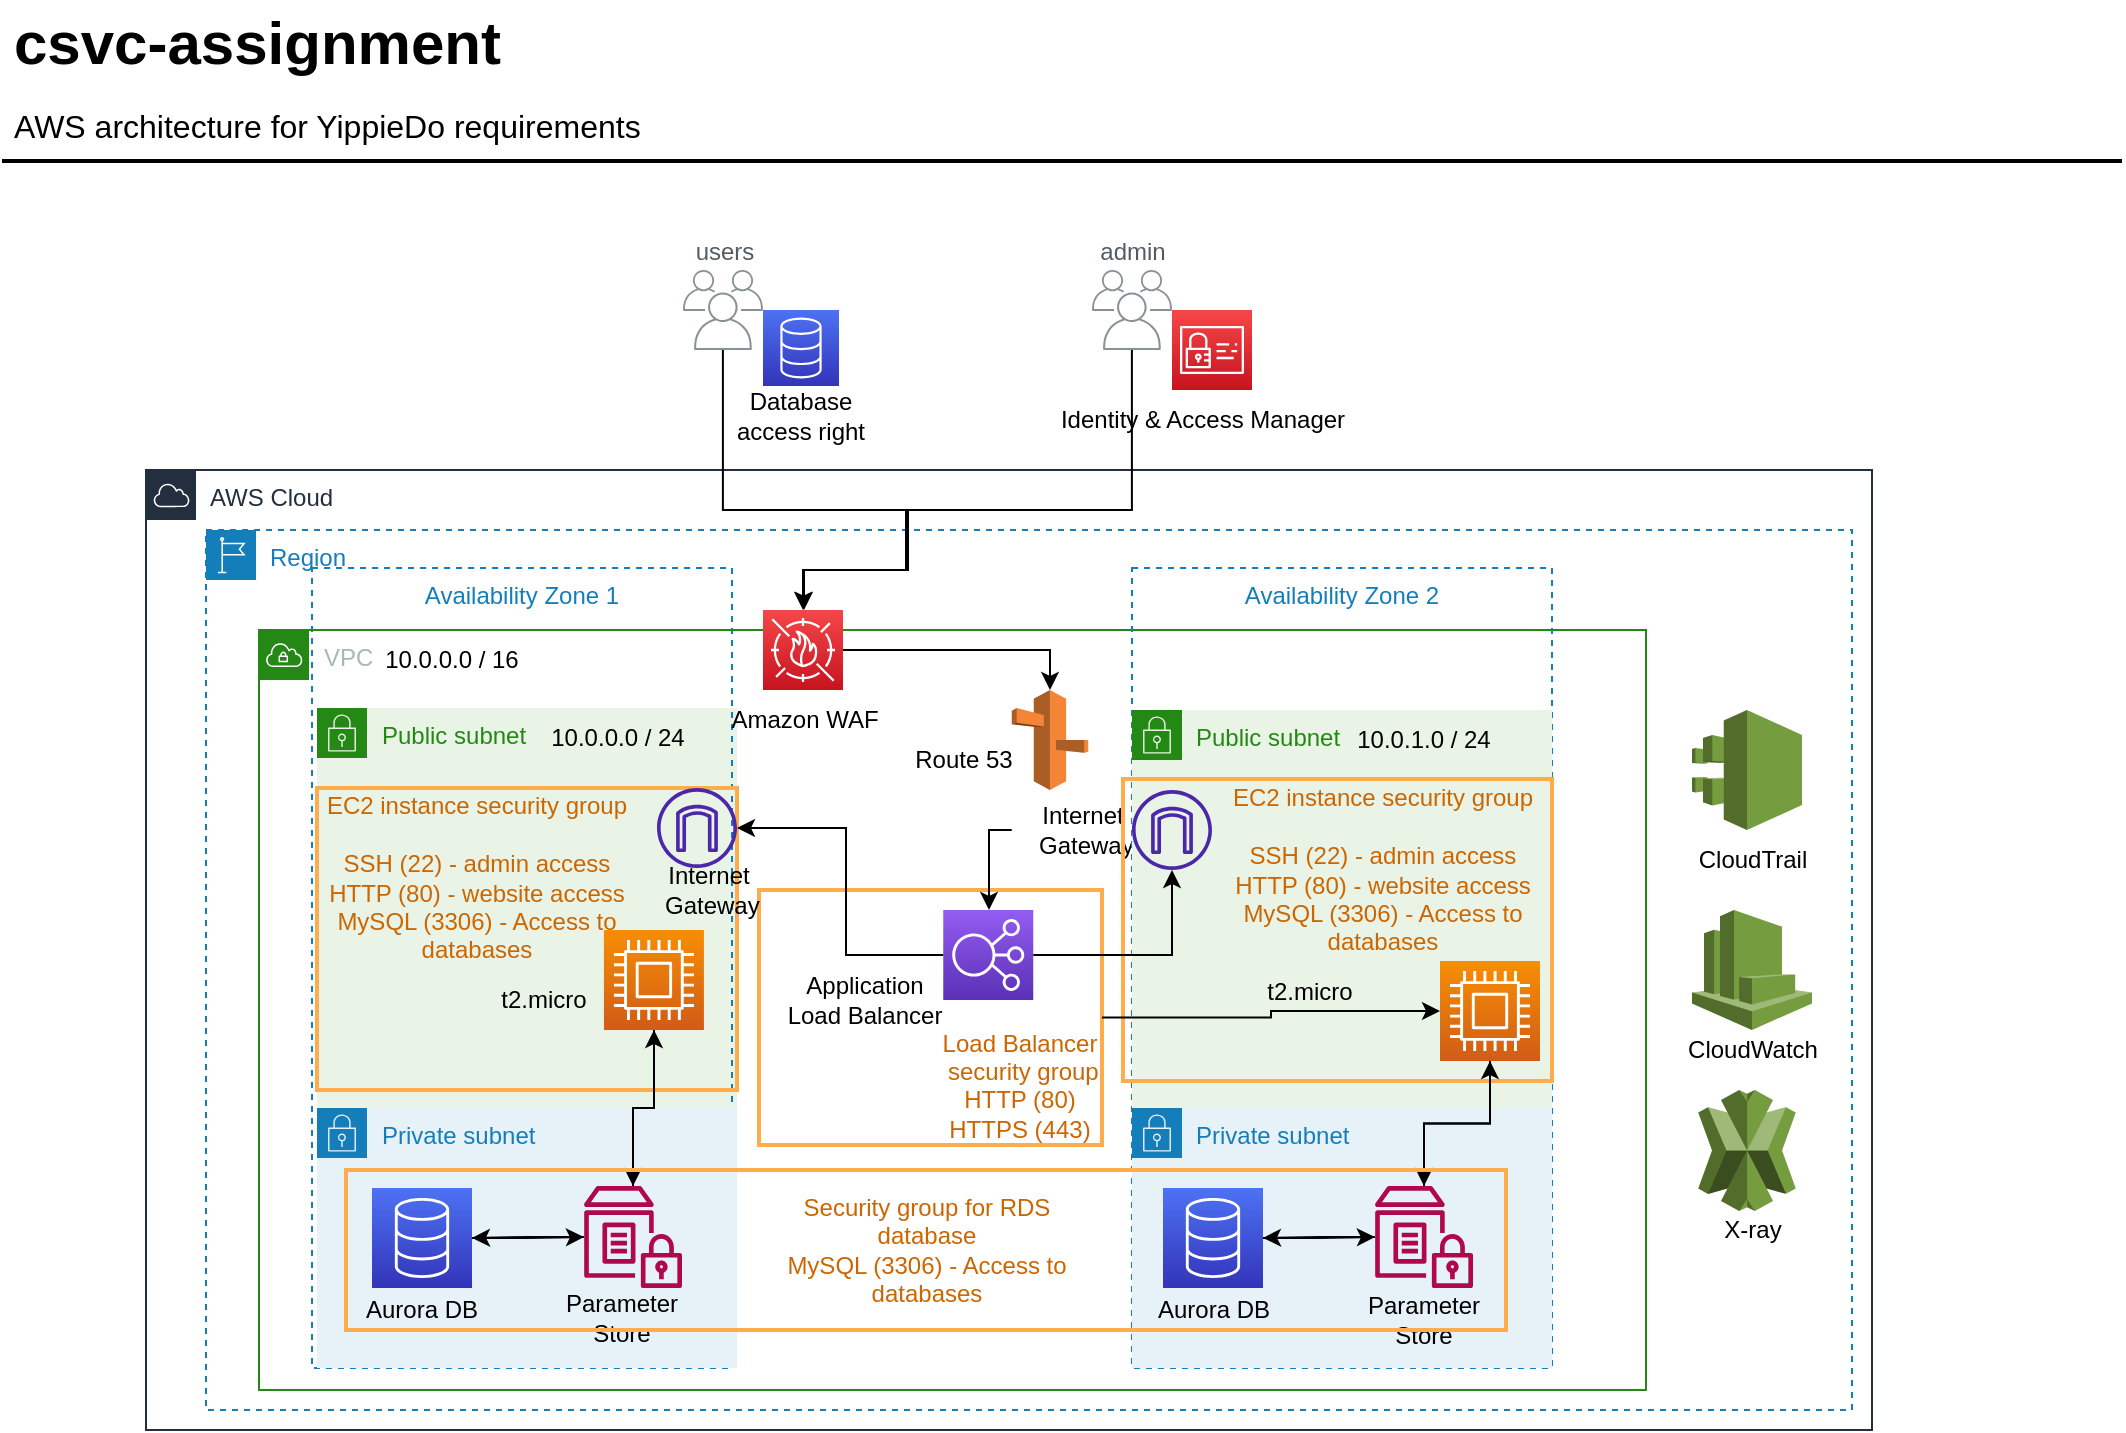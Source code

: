 <mxfile version="21.1.1" type="github">
  <diagram id="Ht1M8jgEwFfnCIfOTk4-" name="Page-1">
    <mxGraphModel dx="1434" dy="739" grid="1" gridSize="10" guides="1" tooltips="1" connect="1" arrows="1" fold="1" page="1" pageScale="1" pageWidth="827" pageHeight="1169" math="0" shadow="0">
      <root>
        <mxCell id="0" />
        <mxCell id="1" parent="0" />
        <mxCell id="rvi_bXYax2LASAxKja3c-2" value="AWS Cloud" style="points=[[0,0],[0.25,0],[0.5,0],[0.75,0],[1,0],[1,0.25],[1,0.5],[1,0.75],[1,1],[0.75,1],[0.5,1],[0.25,1],[0,1],[0,0.75],[0,0.5],[0,0.25]];outlineConnect=0;gradientColor=none;html=1;whiteSpace=wrap;fontSize=12;fontStyle=0;container=1;pointerEvents=0;collapsible=0;recursiveResize=0;shape=mxgraph.aws4.group;grIcon=mxgraph.aws4.group_aws_cloud;strokeColor=#232F3E;fillColor=none;verticalAlign=top;align=left;spacingLeft=30;fontColor=#232F3E;dashed=0;" parent="1" vertex="1">
          <mxGeometry x="80" y="300" width="863" height="480" as="geometry" />
        </mxCell>
        <mxCell id="rvi_bXYax2LASAxKja3c-3" value="Region" style="points=[[0,0],[0.25,0],[0.5,0],[0.75,0],[1,0],[1,0.25],[1,0.5],[1,0.75],[1,1],[0.75,1],[0.5,1],[0.25,1],[0,1],[0,0.75],[0,0.5],[0,0.25]];outlineConnect=0;gradientColor=none;html=1;whiteSpace=wrap;fontSize=12;fontStyle=0;container=1;pointerEvents=0;collapsible=0;recursiveResize=0;shape=mxgraph.aws4.group;grIcon=mxgraph.aws4.group_region;strokeColor=#147EBA;fillColor=none;verticalAlign=top;align=left;spacingLeft=30;fontColor=#147EBA;dashed=1;" parent="rvi_bXYax2LASAxKja3c-2" vertex="1">
          <mxGeometry x="30" y="30" width="823" height="440" as="geometry" />
        </mxCell>
        <mxCell id="rvi_bXYax2LASAxKja3c-7" value="Public subnet" style="points=[[0,0],[0.25,0],[0.5,0],[0.75,0],[1,0],[1,0.25],[1,0.5],[1,0.75],[1,1],[0.75,1],[0.5,1],[0.25,1],[0,1],[0,0.75],[0,0.5],[0,0.25]];outlineConnect=0;gradientColor=none;html=1;whiteSpace=wrap;fontSize=12;fontStyle=0;container=1;pointerEvents=0;collapsible=0;recursiveResize=0;shape=mxgraph.aws4.group;grIcon=mxgraph.aws4.group_security_group;grStroke=0;strokeColor=#248814;fillColor=#E9F3E6;verticalAlign=top;align=left;spacingLeft=30;fontColor=#248814;dashed=0;" parent="rvi_bXYax2LASAxKja3c-3" vertex="1">
          <mxGeometry x="55.5" y="89" width="210" height="330" as="geometry" />
        </mxCell>
        <mxCell id="rvi_bXYax2LASAxKja3c-5" value="Availability Zone 1" style="fillColor=none;strokeColor=#147EBA;dashed=1;verticalAlign=top;fontStyle=0;fontColor=#147EBA;whiteSpace=wrap;html=1;" parent="rvi_bXYax2LASAxKja3c-7" vertex="1">
          <mxGeometry x="-2.5" y="-70" width="210" height="400" as="geometry" />
        </mxCell>
        <mxCell id="rvi_bXYax2LASAxKja3c-94" value="" style="rounded=0;whiteSpace=wrap;html=1;fillColor=none;strokeColor=#ffac4d;strokeWidth=2;" parent="rvi_bXYax2LASAxKja3c-7" vertex="1">
          <mxGeometry y="40" width="210" height="151" as="geometry" />
        </mxCell>
        <mxCell id="rvi_bXYax2LASAxKja3c-13" value="" style="sketch=0;points=[[0,0,0],[0.25,0,0],[0.5,0,0],[0.75,0,0],[1,0,0],[0,1,0],[0.25,1,0],[0.5,1,0],[0.75,1,0],[1,1,0],[0,0.25,0],[0,0.5,0],[0,0.75,0],[1,0.25,0],[1,0.5,0],[1,0.75,0]];outlineConnect=0;fontColor=#232F3E;gradientColor=#F78E04;gradientDirection=north;fillColor=#D05C17;strokeColor=#ffffff;dashed=0;verticalLabelPosition=bottom;verticalAlign=top;align=center;html=1;fontSize=12;fontStyle=0;aspect=fixed;shape=mxgraph.aws4.resourceIcon;resIcon=mxgraph.aws4.compute;" parent="rvi_bXYax2LASAxKja3c-7" vertex="1">
          <mxGeometry x="143.46" y="111" width="50" height="50" as="geometry" />
        </mxCell>
        <mxCell id="rvi_bXYax2LASAxKja3c-96" value="&lt;div&gt;&lt;div&gt;EC2 instance security group&lt;/div&gt;&lt;div&gt;&lt;br&gt;&lt;/div&gt;&lt;div&gt;SSH (22) - admin access&lt;/div&gt;&lt;div&gt;HTTP (80) - website access&lt;/div&gt;&lt;div&gt;MySQL (3306) - Access to databases&lt;/div&gt;&lt;/div&gt;" style="text;html=1;strokeColor=none;fillColor=none;align=center;verticalAlign=middle;whiteSpace=wrap;rounded=0;fontColor=#CC6600;" parent="rvi_bXYax2LASAxKja3c-7" vertex="1">
          <mxGeometry y="70" width="158.5" height="30.5" as="geometry" />
        </mxCell>
        <mxCell id="rvi_bXYax2LASAxKja3c-36" value="t2.micro" style="text;html=1;strokeColor=none;fillColor=none;align=center;verticalAlign=middle;whiteSpace=wrap;rounded=0;" parent="rvi_bXYax2LASAxKja3c-7" vertex="1">
          <mxGeometry x="83.46" y="131" width="60" height="30" as="geometry" />
        </mxCell>
        <mxCell id="GqU9qHdg9XsU1v61AooD-1" value="" style="sketch=0;outlineConnect=0;fontColor=#232F3E;gradientColor=none;fillColor=#4D27AA;strokeColor=none;dashed=0;verticalLabelPosition=bottom;verticalAlign=top;align=center;html=1;fontSize=12;fontStyle=0;aspect=fixed;pointerEvents=1;shape=mxgraph.aws4.internet_gateway;" vertex="1" parent="rvi_bXYax2LASAxKja3c-7">
          <mxGeometry x="170" y="40" width="40" height="40" as="geometry" />
        </mxCell>
        <mxCell id="rvi_bXYax2LASAxKja3c-95" value="" style="rounded=0;whiteSpace=wrap;html=1;fillColor=none;strokeColor=#ffac4d;strokeWidth=2;" parent="rvi_bXYax2LASAxKja3c-3" vertex="1">
          <mxGeometry x="508.5" y="129" width="161.5" height="151" as="geometry" />
        </mxCell>
        <mxCell id="rvi_bXYax2LASAxKja3c-4" value="VPC" style="points=[[0,0],[0.25,0],[0.5,0],[0.75,0],[1,0],[1,0.25],[1,0.5],[1,0.75],[1,1],[0.75,1],[0.5,1],[0.25,1],[0,1],[0,0.75],[0,0.5],[0,0.25]];outlineConnect=0;gradientColor=none;html=1;whiteSpace=wrap;fontSize=12;fontStyle=0;container=1;pointerEvents=0;collapsible=0;recursiveResize=0;shape=mxgraph.aws4.group;grIcon=mxgraph.aws4.group_vpc;strokeColor=#248814;fillColor=none;verticalAlign=top;align=left;spacingLeft=30;fontColor=#AAB7B8;dashed=0;" parent="rvi_bXYax2LASAxKja3c-3" vertex="1">
          <mxGeometry x="26.5" y="50" width="693.5" height="380" as="geometry" />
        </mxCell>
        <mxCell id="rvi_bXYax2LASAxKja3c-88" value="" style="rounded=0;whiteSpace=wrap;html=1;fillColor=none;strokeColor=#ffac4d;strokeWidth=2;" parent="rvi_bXYax2LASAxKja3c-4" vertex="1">
          <mxGeometry x="250" y="130" width="171.5" height="127.5" as="geometry" />
        </mxCell>
        <mxCell id="rvi_bXYax2LASAxKja3c-21" value="" style="sketch=0;points=[[0,0,0],[0.25,0,0],[0.5,0,0],[0.75,0,0],[1,0,0],[0,1,0],[0.25,1,0],[0.5,1,0],[0.75,1,0],[1,1,0],[0,0.25,0],[0,0.5,0],[0,0.75,0],[1,0.25,0],[1,0.5,0],[1,0.75,0]];outlineConnect=0;fontColor=#232F3E;gradientColor=#945DF2;gradientDirection=north;fillColor=#5A30B5;strokeColor=#ffffff;dashed=0;verticalLabelPosition=bottom;verticalAlign=top;align=center;html=1;fontSize=12;fontStyle=0;aspect=fixed;shape=mxgraph.aws4.resourceIcon;resIcon=mxgraph.aws4.elastic_load_balancing;" parent="rvi_bXYax2LASAxKja3c-4" vertex="1">
          <mxGeometry x="342.13" y="140" width="45" height="45" as="geometry" />
        </mxCell>
        <mxCell id="rvi_bXYax2LASAxKja3c-34" value="Internet&lt;br&gt;&amp;nbsp;Gateway" style="text;html=1;align=center;verticalAlign=middle;resizable=0;points=[];autosize=1;strokeColor=none;fillColor=none;" parent="rvi_bXYax2LASAxKja3c-4" vertex="1">
          <mxGeometry x="189.25" y="110" width="70" height="40" as="geometry" />
        </mxCell>
        <mxCell id="rvi_bXYax2LASAxKja3c-54" style="edgeStyle=orthogonalEdgeStyle;rounded=0;orthogonalLoop=1;jettySize=auto;html=1;entryX=0.5;entryY=0;entryDx=0;entryDy=0;entryPerimeter=0;" parent="rvi_bXYax2LASAxKja3c-4" source="rvi_bXYax2LASAxKja3c-43" target="rvi_bXYax2LASAxKja3c-52" edge="1">
          <mxGeometry relative="1" as="geometry" />
        </mxCell>
        <mxCell id="rvi_bXYax2LASAxKja3c-43" value="" style="sketch=0;points=[[0,0,0],[0.25,0,0],[0.5,0,0],[0.75,0,0],[1,0,0],[0,1,0],[0.25,1,0],[0.5,1,0],[0.75,1,0],[1,1,0],[0,0.25,0],[0,0.5,0],[0,0.75,0],[1,0.25,0],[1,0.5,0],[1,0.75,0]];outlineConnect=0;fontColor=#232F3E;gradientColor=#F54749;gradientDirection=north;fillColor=#C7131F;strokeColor=#ffffff;dashed=0;verticalLabelPosition=bottom;verticalAlign=top;align=center;html=1;fontSize=12;fontStyle=0;aspect=fixed;shape=mxgraph.aws4.resourceIcon;resIcon=mxgraph.aws4.waf;" parent="rvi_bXYax2LASAxKja3c-4" vertex="1">
          <mxGeometry x="252" y="-10" width="40" height="40" as="geometry" />
        </mxCell>
        <mxCell id="GqU9qHdg9XsU1v61AooD-5" style="edgeStyle=orthogonalEdgeStyle;rounded=0;orthogonalLoop=1;jettySize=auto;html=1;" edge="1" parent="rvi_bXYax2LASAxKja3c-4" source="GqU9qHdg9XsU1v61AooD-8" target="rvi_bXYax2LASAxKja3c-21">
          <mxGeometry relative="1" as="geometry">
            <Array as="points">
              <mxPoint x="365" y="100" />
            </Array>
          </mxGeometry>
        </mxCell>
        <mxCell id="rvi_bXYax2LASAxKja3c-52" value="" style="outlineConnect=0;dashed=0;verticalLabelPosition=bottom;verticalAlign=top;align=center;html=1;shape=mxgraph.aws3.route_53;fillColor=#F58536;gradientColor=none;" parent="rvi_bXYax2LASAxKja3c-4" vertex="1">
          <mxGeometry x="376.38" y="30" width="38.25" height="50" as="geometry" />
        </mxCell>
        <mxCell id="rvi_bXYax2LASAxKja3c-56" value="Route 53" style="text;html=1;strokeColor=none;fillColor=none;align=center;verticalAlign=middle;whiteSpace=wrap;rounded=0;" parent="rvi_bXYax2LASAxKja3c-4" vertex="1">
          <mxGeometry x="322" y="50" width="60" height="30" as="geometry" />
        </mxCell>
        <mxCell id="rvi_bXYax2LASAxKja3c-32" value="Amazon WAF" style="text;html=1;align=center;verticalAlign=middle;resizable=0;points=[];autosize=1;strokeColor=none;fillColor=none;" parent="rvi_bXYax2LASAxKja3c-4" vertex="1">
          <mxGeometry x="222" y="30" width="100" height="30" as="geometry" />
        </mxCell>
        <mxCell id="rvi_bXYax2LASAxKja3c-90" value="&lt;div&gt;Load Balancer&lt;/div&gt;&lt;div&gt;&amp;nbsp;security group&lt;/div&gt;&lt;div&gt;HTTP (80)&lt;/div&gt;&lt;div&gt;HTTPS (443)&lt;/div&gt;&lt;div&gt;&lt;br&gt;&lt;/div&gt;" style="text;html=1;strokeColor=none;fillColor=none;align=center;verticalAlign=middle;whiteSpace=wrap;rounded=0;fontColor=#CC6600;" parent="rvi_bXYax2LASAxKja3c-4" vertex="1">
          <mxGeometry x="339.75" y="220" width="81.75" height="30" as="geometry" />
        </mxCell>
        <mxCell id="rvi_bXYax2LASAxKja3c-31" value="Application &lt;br&gt;Load Balancer" style="text;html=1;align=center;verticalAlign=middle;resizable=0;points=[];autosize=1;strokeColor=none;fillColor=none;" parent="rvi_bXYax2LASAxKja3c-4" vertex="1">
          <mxGeometry x="252" y="164.5" width="100" height="40" as="geometry" />
        </mxCell>
        <mxCell id="GqU9qHdg9XsU1v61AooD-8" value="Internet&lt;br&gt;&amp;nbsp;Gateway" style="text;html=1;align=center;verticalAlign=middle;resizable=0;points=[];autosize=1;strokeColor=none;fillColor=none;" vertex="1" parent="rvi_bXYax2LASAxKja3c-4">
          <mxGeometry x="376.38" y="80" width="70" height="40" as="geometry" />
        </mxCell>
        <mxCell id="rvi_bXYax2LASAxKja3c-9" value="Availability Zone 2" style="fillColor=none;strokeColor=#147EBA;dashed=1;verticalAlign=top;fontStyle=0;fontColor=#147EBA;whiteSpace=wrap;html=1;" parent="rvi_bXYax2LASAxKja3c-3" vertex="1">
          <mxGeometry x="463" y="19" width="210" height="400" as="geometry" />
        </mxCell>
        <mxCell id="rvi_bXYax2LASAxKja3c-10" value="Public subnet" style="points=[[0,0],[0.25,0],[0.5,0],[0.75,0],[1,0],[1,0.25],[1,0.5],[1,0.75],[1,1],[0.75,1],[0.5,1],[0.25,1],[0,1],[0,0.75],[0,0.5],[0,0.25]];outlineConnect=0;gradientColor=none;html=1;whiteSpace=wrap;fontSize=12;fontStyle=0;container=1;pointerEvents=0;collapsible=0;recursiveResize=0;shape=mxgraph.aws4.group;grIcon=mxgraph.aws4.group_security_group;grStroke=0;strokeColor=#248814;fillColor=#E9F3E6;verticalAlign=top;align=left;spacingLeft=30;fontColor=#248814;dashed=0;" parent="rvi_bXYax2LASAxKja3c-3" vertex="1">
          <mxGeometry x="463" y="90" width="210" height="199" as="geometry" />
        </mxCell>
        <mxCell id="rvi_bXYax2LASAxKja3c-97" value="" style="rounded=0;whiteSpace=wrap;html=1;fillColor=none;strokeColor=#ffac4d;strokeWidth=2;" parent="rvi_bXYax2LASAxKja3c-10" vertex="1">
          <mxGeometry x="-4.5" y="34.5" width="214.5" height="151" as="geometry" />
        </mxCell>
        <mxCell id="rvi_bXYax2LASAxKja3c-99" value="&lt;div&gt;&lt;div&gt;EC2 instance security group&lt;/div&gt;&lt;div&gt;&lt;br&gt;&lt;/div&gt;&lt;div&gt;SSH (22) - admin access&lt;/div&gt;&lt;div&gt;HTTP (80) - website access&lt;/div&gt;&lt;div&gt;MySQL (3306) - Access to databases&lt;/div&gt;&lt;/div&gt;" style="text;html=1;strokeColor=none;fillColor=none;align=center;verticalAlign=middle;whiteSpace=wrap;rounded=0;fontColor=#CC6600;" parent="rvi_bXYax2LASAxKja3c-10" vertex="1">
          <mxGeometry x="45.5" y="64.5" width="158.5" height="30.5" as="geometry" />
        </mxCell>
        <mxCell id="rvi_bXYax2LASAxKja3c-100" value="t2.micro" style="text;html=1;strokeColor=none;fillColor=none;align=center;verticalAlign=middle;whiteSpace=wrap;rounded=0;" parent="rvi_bXYax2LASAxKja3c-10" vertex="1">
          <mxGeometry x="58.96" y="125.5" width="60" height="30" as="geometry" />
        </mxCell>
        <mxCell id="rvi_bXYax2LASAxKja3c-14" value="" style="sketch=0;points=[[0,0,0],[0.25,0,0],[0.5,0,0],[0.75,0,0],[1,0,0],[0,1,0],[0.25,1,0],[0.5,1,0],[0.75,1,0],[1,1,0],[0,0.25,0],[0,0.5,0],[0,0.75,0],[1,0.25,0],[1,0.5,0],[1,0.75,0]];outlineConnect=0;fontColor=#232F3E;gradientColor=#F78E04;gradientDirection=north;fillColor=#D05C17;strokeColor=#ffffff;dashed=0;verticalLabelPosition=bottom;verticalAlign=top;align=center;html=1;fontSize=12;fontStyle=0;aspect=fixed;shape=mxgraph.aws4.resourceIcon;resIcon=mxgraph.aws4.compute;" parent="rvi_bXYax2LASAxKja3c-10" vertex="1">
          <mxGeometry x="154" y="125.5" width="50" height="50" as="geometry" />
        </mxCell>
        <mxCell id="GqU9qHdg9XsU1v61AooD-2" value="" style="sketch=0;outlineConnect=0;fontColor=#232F3E;gradientColor=none;fillColor=#4D27AA;strokeColor=none;dashed=0;verticalLabelPosition=bottom;verticalAlign=top;align=center;html=1;fontSize=12;fontStyle=0;aspect=fixed;pointerEvents=1;shape=mxgraph.aws4.internet_gateway;" vertex="1" parent="rvi_bXYax2LASAxKja3c-10">
          <mxGeometry y="40" width="40" height="40" as="geometry" />
        </mxCell>
        <mxCell id="rvi_bXYax2LASAxKja3c-11" value="Private subnet" style="points=[[0,0],[0.25,0],[0.5,0],[0.75,0],[1,0],[1,0.25],[1,0.5],[1,0.75],[1,1],[0.75,1],[0.5,1],[0.25,1],[0,1],[0,0.75],[0,0.5],[0,0.25]];outlineConnect=0;gradientColor=none;html=1;whiteSpace=wrap;fontSize=12;fontStyle=0;container=1;pointerEvents=0;collapsible=0;recursiveResize=0;shape=mxgraph.aws4.group;grIcon=mxgraph.aws4.group_security_group;grStroke=0;strokeColor=#147EBA;fillColor=#E6F2F8;verticalAlign=top;align=left;spacingLeft=30;fontColor=#147EBA;dashed=0;" parent="rvi_bXYax2LASAxKja3c-3" vertex="1">
          <mxGeometry x="463" y="289" width="210" height="130" as="geometry" />
        </mxCell>
        <mxCell id="rvi_bXYax2LASAxKja3c-66" value="Parameter Store" style="text;html=1;strokeColor=none;fillColor=none;align=center;verticalAlign=middle;whiteSpace=wrap;rounded=0;" parent="rvi_bXYax2LASAxKja3c-11" vertex="1">
          <mxGeometry x="115.5" y="91" width="60" height="30" as="geometry" />
        </mxCell>
        <mxCell id="rvi_bXYax2LASAxKja3c-8" value="Private subnet" style="points=[[0,0],[0.25,0],[0.5,0],[0.75,0],[1,0],[1,0.25],[1,0.5],[1,0.75],[1,1],[0.75,1],[0.5,1],[0.25,1],[0,1],[0,0.75],[0,0.5],[0,0.25]];outlineConnect=0;gradientColor=none;html=1;whiteSpace=wrap;fontSize=12;fontStyle=0;container=1;pointerEvents=0;collapsible=0;recursiveResize=0;shape=mxgraph.aws4.group;grIcon=mxgraph.aws4.group_security_group;grStroke=0;strokeColor=#147EBA;fillColor=#E6F2F8;verticalAlign=top;align=left;spacingLeft=30;fontColor=#147EBA;dashed=0;" parent="rvi_bXYax2LASAxKja3c-3" vertex="1">
          <mxGeometry x="55.5" y="289" width="210" height="130" as="geometry" />
        </mxCell>
        <mxCell id="rvi_bXYax2LASAxKja3c-59" value="" style="sketch=0;outlineConnect=0;fontColor=#232F3E;gradientColor=none;fillColor=#B0084D;strokeColor=none;dashed=0;verticalLabelPosition=bottom;verticalAlign=top;align=center;html=1;fontSize=12;fontStyle=0;aspect=fixed;pointerEvents=1;shape=mxgraph.aws4.parameter_store;" parent="rvi_bXYax2LASAxKja3c-8" vertex="1">
          <mxGeometry x="133.46" y="39" width="49.04" height="51" as="geometry" />
        </mxCell>
        <mxCell id="rvi_bXYax2LASAxKja3c-65" value="Parameter Store" style="text;html=1;strokeColor=none;fillColor=none;align=center;verticalAlign=middle;whiteSpace=wrap;rounded=0;" parent="rvi_bXYax2LASAxKja3c-8" vertex="1">
          <mxGeometry x="122.5" y="90" width="60" height="30" as="geometry" />
        </mxCell>
        <mxCell id="rvi_bXYax2LASAxKja3c-23" style="edgeStyle=orthogonalEdgeStyle;rounded=0;orthogonalLoop=1;jettySize=auto;html=1;" parent="rvi_bXYax2LASAxKja3c-3" source="rvi_bXYax2LASAxKja3c-88" target="rvi_bXYax2LASAxKja3c-14" edge="1">
          <mxGeometry relative="1" as="geometry" />
        </mxCell>
        <mxCell id="rvi_bXYax2LASAxKja3c-67" style="edgeStyle=orthogonalEdgeStyle;rounded=0;orthogonalLoop=1;jettySize=auto;html=1;" parent="rvi_bXYax2LASAxKja3c-3" source="rvi_bXYax2LASAxKja3c-14" target="rvi_bXYax2LASAxKja3c-63" edge="1">
          <mxGeometry relative="1" as="geometry" />
        </mxCell>
        <mxCell id="rvi_bXYax2LASAxKja3c-44" value="" style="outlineConnect=0;dashed=0;verticalLabelPosition=bottom;verticalAlign=top;align=center;html=1;shape=mxgraph.aws3.cloudwatch;fillColor=#759C3E;gradientColor=none;" parent="rvi_bXYax2LASAxKja3c-3" vertex="1">
          <mxGeometry x="743" y="190" width="60" height="60" as="geometry" />
        </mxCell>
        <mxCell id="rvi_bXYax2LASAxKja3c-71" style="edgeStyle=orthogonalEdgeStyle;rounded=0;orthogonalLoop=1;jettySize=auto;html=1;" parent="rvi_bXYax2LASAxKja3c-3" source="rvi_bXYax2LASAxKja3c-60" target="rvi_bXYax2LASAxKja3c-59" edge="1">
          <mxGeometry relative="1" as="geometry" />
        </mxCell>
        <mxCell id="rvi_bXYax2LASAxKja3c-60" value="" style="sketch=0;points=[[0,0,0],[0.25,0,0],[0.5,0,0],[0.75,0,0],[1,0,0],[0,1,0],[0.25,1,0],[0.5,1,0],[0.75,1,0],[1,1,0],[0,0.25,0],[0,0.5,0],[0,0.75,0],[1,0.25,0],[1,0.5,0],[1,0.75,0]];outlineConnect=0;fontColor=#232F3E;gradientColor=#4D72F3;gradientDirection=north;fillColor=#3334B9;strokeColor=#ffffff;dashed=0;verticalLabelPosition=bottom;verticalAlign=top;align=center;html=1;fontSize=12;fontStyle=0;aspect=fixed;shape=mxgraph.aws4.resourceIcon;resIcon=mxgraph.aws4.database;" parent="rvi_bXYax2LASAxKja3c-3" vertex="1">
          <mxGeometry x="83" y="329" width="50" height="50" as="geometry" />
        </mxCell>
        <mxCell id="rvi_bXYax2LASAxKja3c-72" style="edgeStyle=orthogonalEdgeStyle;rounded=0;orthogonalLoop=1;jettySize=auto;html=1;" parent="rvi_bXYax2LASAxKja3c-3" source="rvi_bXYax2LASAxKja3c-59" target="rvi_bXYax2LASAxKja3c-13" edge="1">
          <mxGeometry relative="1" as="geometry" />
        </mxCell>
        <mxCell id="rvi_bXYax2LASAxKja3c-73" style="edgeStyle=orthogonalEdgeStyle;rounded=0;orthogonalLoop=1;jettySize=auto;html=1;" parent="rvi_bXYax2LASAxKja3c-3" source="rvi_bXYax2LASAxKja3c-13" target="rvi_bXYax2LASAxKja3c-59" edge="1">
          <mxGeometry relative="1" as="geometry" />
        </mxCell>
        <mxCell id="rvi_bXYax2LASAxKja3c-74" style="edgeStyle=orthogonalEdgeStyle;rounded=0;orthogonalLoop=1;jettySize=auto;html=1;entryX=1;entryY=0.5;entryDx=0;entryDy=0;entryPerimeter=0;" parent="rvi_bXYax2LASAxKja3c-3" source="rvi_bXYax2LASAxKja3c-59" target="rvi_bXYax2LASAxKja3c-60" edge="1">
          <mxGeometry relative="1" as="geometry" />
        </mxCell>
        <mxCell id="rvi_bXYax2LASAxKja3c-77" value="10.0.0.0 / 24" style="text;html=1;strokeColor=none;fillColor=none;align=center;verticalAlign=middle;whiteSpace=wrap;rounded=0;" parent="rvi_bXYax2LASAxKja3c-3" vertex="1">
          <mxGeometry x="165.5" y="89" width="80" height="30" as="geometry" />
        </mxCell>
        <mxCell id="rvi_bXYax2LASAxKja3c-76" value="10.0.0.0 / 16" style="text;html=1;strokeColor=none;fillColor=none;align=center;verticalAlign=middle;whiteSpace=wrap;rounded=0;" parent="rvi_bXYax2LASAxKja3c-3" vertex="1">
          <mxGeometry x="83" y="50" width="80" height="30" as="geometry" />
        </mxCell>
        <mxCell id="rvi_bXYax2LASAxKja3c-47" value="CloudWatch" style="text;html=1;align=center;verticalAlign=middle;resizable=0;points=[];autosize=1;strokeColor=none;fillColor=none;" parent="rvi_bXYax2LASAxKja3c-3" vertex="1">
          <mxGeometry x="728" y="245" width="90" height="30" as="geometry" />
        </mxCell>
        <mxCell id="rvi_bXYax2LASAxKja3c-50" value="" style="outlineConnect=0;dashed=0;verticalLabelPosition=bottom;verticalAlign=top;align=center;html=1;shape=mxgraph.aws3.cloudtrail;fillColor=#759C3E;gradientColor=none;" parent="rvi_bXYax2LASAxKja3c-3" vertex="1">
          <mxGeometry x="743" y="90" width="55" height="60" as="geometry" />
        </mxCell>
        <mxCell id="rvi_bXYax2LASAxKja3c-51" value="CloudTrail" style="text;html=1;align=center;verticalAlign=middle;resizable=0;points=[];autosize=1;strokeColor=none;fillColor=none;" parent="rvi_bXYax2LASAxKja3c-3" vertex="1">
          <mxGeometry x="733" y="150" width="80" height="30" as="geometry" />
        </mxCell>
        <mxCell id="rvi_bXYax2LASAxKja3c-57" value="" style="outlineConnect=0;dashed=0;verticalLabelPosition=bottom;verticalAlign=top;align=center;html=1;shape=mxgraph.aws3.x_ray;fillColor=#759C3E;gradientColor=none;" parent="rvi_bXYax2LASAxKja3c-3" vertex="1">
          <mxGeometry x="746.13" y="280" width="48.75" height="60.5" as="geometry" />
        </mxCell>
        <mxCell id="rvi_bXYax2LASAxKja3c-68" style="edgeStyle=orthogonalEdgeStyle;rounded=0;orthogonalLoop=1;jettySize=auto;html=1;" parent="rvi_bXYax2LASAxKja3c-3" source="rvi_bXYax2LASAxKja3c-63" target="rvi_bXYax2LASAxKja3c-64" edge="1">
          <mxGeometry relative="1" as="geometry" />
        </mxCell>
        <mxCell id="rvi_bXYax2LASAxKja3c-70" style="edgeStyle=orthogonalEdgeStyle;rounded=0;orthogonalLoop=1;jettySize=auto;html=1;entryX=0.5;entryY=1;entryDx=0;entryDy=0;entryPerimeter=0;" parent="rvi_bXYax2LASAxKja3c-3" source="rvi_bXYax2LASAxKja3c-63" target="rvi_bXYax2LASAxKja3c-14" edge="1">
          <mxGeometry relative="1" as="geometry" />
        </mxCell>
        <mxCell id="rvi_bXYax2LASAxKja3c-63" value="" style="sketch=0;outlineConnect=0;fontColor=#232F3E;gradientColor=none;fillColor=#B0084D;strokeColor=none;dashed=0;verticalLabelPosition=bottom;verticalAlign=top;align=center;html=1;fontSize=12;fontStyle=0;aspect=fixed;pointerEvents=1;shape=mxgraph.aws4.parameter_store;" parent="rvi_bXYax2LASAxKja3c-3" vertex="1">
          <mxGeometry x="584.46" y="328" width="49.04" height="51" as="geometry" />
        </mxCell>
        <mxCell id="rvi_bXYax2LASAxKja3c-69" style="edgeStyle=orthogonalEdgeStyle;rounded=0;orthogonalLoop=1;jettySize=auto;html=1;" parent="rvi_bXYax2LASAxKja3c-3" source="rvi_bXYax2LASAxKja3c-64" target="rvi_bXYax2LASAxKja3c-63" edge="1">
          <mxGeometry relative="1" as="geometry" />
        </mxCell>
        <mxCell id="rvi_bXYax2LASAxKja3c-64" value="" style="sketch=0;points=[[0,0,0],[0.25,0,0],[0.5,0,0],[0.75,0,0],[1,0,0],[0,1,0],[0.25,1,0],[0.5,1,0],[0.75,1,0],[1,1,0],[0,0.25,0],[0,0.5,0],[0,0.75,0],[1,0.25,0],[1,0.5,0],[1,0.75,0]];outlineConnect=0;fontColor=#232F3E;gradientColor=#4D72F3;gradientDirection=north;fillColor=#3334B9;strokeColor=#ffffff;dashed=0;verticalLabelPosition=bottom;verticalAlign=top;align=center;html=1;fontSize=12;fontStyle=0;aspect=fixed;shape=mxgraph.aws4.resourceIcon;resIcon=mxgraph.aws4.database;" parent="rvi_bXYax2LASAxKja3c-3" vertex="1">
          <mxGeometry x="478.5" y="329" width="50" height="50" as="geometry" />
        </mxCell>
        <mxCell id="rvi_bXYax2LASAxKja3c-78" value="10.0.1.0 / 24" style="text;html=1;strokeColor=none;fillColor=none;align=center;verticalAlign=middle;whiteSpace=wrap;rounded=0;" parent="rvi_bXYax2LASAxKja3c-3" vertex="1">
          <mxGeometry x="568.5" y="90" width="80" height="30" as="geometry" />
        </mxCell>
        <mxCell id="rvi_bXYax2LASAxKja3c-86" value="" style="rounded=0;whiteSpace=wrap;html=1;fillColor=none;strokeColor=#ffac4d;strokeWidth=2;" parent="rvi_bXYax2LASAxKja3c-3" vertex="1">
          <mxGeometry x="70" y="320" width="580" height="80" as="geometry" />
        </mxCell>
        <mxCell id="rvi_bXYax2LASAxKja3c-87" value="&lt;div&gt;Security group for RDS database&lt;/div&gt;&lt;div&gt;MySQL (3306) - Access to databases&lt;/div&gt;" style="text;html=1;strokeColor=none;fillColor=none;align=center;verticalAlign=middle;whiteSpace=wrap;rounded=0;fontColor=#CC6600;" parent="rvi_bXYax2LASAxKja3c-3" vertex="1">
          <mxGeometry x="286.5" y="345" width="147" height="30" as="geometry" />
        </mxCell>
        <mxCell id="GqU9qHdg9XsU1v61AooD-4" value="Aurora DB" style="text;html=1;strokeColor=none;fillColor=none;align=center;verticalAlign=middle;whiteSpace=wrap;rounded=0;" vertex="1" parent="rvi_bXYax2LASAxKja3c-3">
          <mxGeometry x="473.5" y="375" width="60" height="30" as="geometry" />
        </mxCell>
        <mxCell id="rvi_bXYax2LASAxKja3c-38" value="Aurora DB" style="text;html=1;strokeColor=none;fillColor=none;align=center;verticalAlign=middle;whiteSpace=wrap;rounded=0;" parent="rvi_bXYax2LASAxKja3c-3" vertex="1">
          <mxGeometry x="78" y="375" width="60" height="30" as="geometry" />
        </mxCell>
        <mxCell id="GqU9qHdg9XsU1v61AooD-6" style="edgeStyle=orthogonalEdgeStyle;rounded=0;orthogonalLoop=1;jettySize=auto;html=1;" edge="1" parent="rvi_bXYax2LASAxKja3c-3" source="rvi_bXYax2LASAxKja3c-21" target="GqU9qHdg9XsU1v61AooD-1">
          <mxGeometry relative="1" as="geometry">
            <Array as="points">
              <mxPoint x="320" y="213" />
              <mxPoint x="320" y="149" />
            </Array>
          </mxGeometry>
        </mxCell>
        <mxCell id="GqU9qHdg9XsU1v61AooD-7" style="edgeStyle=orthogonalEdgeStyle;rounded=0;orthogonalLoop=1;jettySize=auto;html=1;" edge="1" parent="rvi_bXYax2LASAxKja3c-3" source="rvi_bXYax2LASAxKja3c-21" target="GqU9qHdg9XsU1v61AooD-2">
          <mxGeometry relative="1" as="geometry" />
        </mxCell>
        <mxCell id="-QjtrjUzRDEMRZ5MF8oH-47" value="csvc-assignment" style="text;html=1;resizable=0;points=[];autosize=1;align=left;verticalAlign=top;spacingTop=-4;fontSize=30;fontStyle=1" parent="1" vertex="1">
          <mxGeometry x="12" y="65.5" width="270" height="40" as="geometry" />
        </mxCell>
        <mxCell id="-QjtrjUzRDEMRZ5MF8oH-48" value="AWS architecture for YippieDo requirements" style="text;html=1;resizable=0;points=[];autosize=1;align=left;verticalAlign=top;spacingTop=-4;fontSize=16" parent="1" vertex="1">
          <mxGeometry x="12" y="115.5" width="340" height="30" as="geometry" />
        </mxCell>
        <mxCell id="SCVMTBWpLvtzJIhz15lM-1" value="" style="line;strokeWidth=2;html=1;fontSize=14;" parent="1" vertex="1">
          <mxGeometry x="8" y="140.5" width="1060" height="10" as="geometry" />
        </mxCell>
        <mxCell id="rvi_bXYax2LASAxKja3c-83" style="edgeStyle=orthogonalEdgeStyle;rounded=0;orthogonalLoop=1;jettySize=auto;html=1;entryX=0.5;entryY=0;entryDx=0;entryDy=0;entryPerimeter=0;" parent="1" source="rvi_bXYax2LASAxKja3c-40" target="rvi_bXYax2LASAxKja3c-43" edge="1">
          <mxGeometry relative="1" as="geometry">
            <Array as="points">
              <mxPoint x="369" y="320" />
              <mxPoint x="461" y="320" />
              <mxPoint x="461" y="350" />
              <mxPoint x="409" y="350" />
            </Array>
          </mxGeometry>
        </mxCell>
        <mxCell id="rvi_bXYax2LASAxKja3c-40" value="users" style="sketch=0;outlineConnect=0;gradientColor=none;fontColor=#545B64;strokeColor=none;fillColor=#879196;dashed=0;verticalLabelPosition=top;verticalAlign=bottom;align=center;html=1;fontSize=12;fontStyle=0;aspect=fixed;shape=mxgraph.aws4.illustration_users;pointerEvents=1;labelPosition=center;" parent="1" vertex="1">
          <mxGeometry x="348.5" y="200" width="40" height="40" as="geometry" />
        </mxCell>
        <mxCell id="rvi_bXYax2LASAxKja3c-84" style="edgeStyle=orthogonalEdgeStyle;rounded=0;orthogonalLoop=1;jettySize=auto;html=1;" parent="1" source="rvi_bXYax2LASAxKja3c-42" target="rvi_bXYax2LASAxKja3c-43" edge="1">
          <mxGeometry relative="1" as="geometry">
            <Array as="points">
              <mxPoint x="573" y="320" />
              <mxPoint x="460" y="320" />
              <mxPoint x="460" y="350" />
              <mxPoint x="409" y="350" />
            </Array>
          </mxGeometry>
        </mxCell>
        <mxCell id="rvi_bXYax2LASAxKja3c-42" value="admin" style="sketch=0;outlineConnect=0;gradientColor=none;fontColor=#545B64;strokeColor=none;fillColor=#879196;dashed=0;verticalLabelPosition=top;verticalAlign=bottom;align=center;html=1;fontSize=12;fontStyle=0;aspect=fixed;shape=mxgraph.aws4.illustration_users;pointerEvents=1;labelPosition=center;" parent="1" vertex="1">
          <mxGeometry x="553" y="200" width="40" height="40" as="geometry" />
        </mxCell>
        <mxCell id="rvi_bXYax2LASAxKja3c-58" value="X-ray" style="text;html=1;align=center;verticalAlign=middle;resizable=0;points=[];autosize=1;strokeColor=none;fillColor=none;" parent="1" vertex="1">
          <mxGeometry x="858" y="665" width="50" height="30" as="geometry" />
        </mxCell>
        <mxCell id="rvi_bXYax2LASAxKja3c-79" value="" style="sketch=0;points=[[0,0,0],[0.25,0,0],[0.5,0,0],[0.75,0,0],[1,0,0],[0,1,0],[0.25,1,0],[0.5,1,0],[0.75,1,0],[1,1,0],[0,0.25,0],[0,0.5,0],[0,0.75,0],[1,0.25,0],[1,0.5,0],[1,0.75,0]];outlineConnect=0;fontColor=#232F3E;gradientColor=#4D72F3;gradientDirection=north;fillColor=#3334B9;strokeColor=#ffffff;dashed=0;verticalLabelPosition=bottom;verticalAlign=top;align=center;html=1;fontSize=12;fontStyle=0;aspect=fixed;shape=mxgraph.aws4.resourceIcon;resIcon=mxgraph.aws4.database;" parent="1" vertex="1">
          <mxGeometry x="388.5" y="220" width="38" height="38" as="geometry" />
        </mxCell>
        <mxCell id="rvi_bXYax2LASAxKja3c-80" value="Database access right" style="text;html=1;strokeColor=none;fillColor=none;align=center;verticalAlign=middle;whiteSpace=wrap;rounded=0;" parent="1" vertex="1">
          <mxGeometry x="370" y="258" width="75" height="30" as="geometry" />
        </mxCell>
        <mxCell id="rvi_bXYax2LASAxKja3c-81" value="" style="sketch=0;points=[[0,0,0],[0.25,0,0],[0.5,0,0],[0.75,0,0],[1,0,0],[0,1,0],[0.25,1,0],[0.5,1,0],[0.75,1,0],[1,1,0],[0,0.25,0],[0,0.5,0],[0,0.75,0],[1,0.25,0],[1,0.5,0],[1,0.75,0]];outlineConnect=0;fontColor=#232F3E;gradientColor=#F54749;gradientDirection=north;fillColor=#C7131F;strokeColor=#ffffff;dashed=0;verticalLabelPosition=bottom;verticalAlign=top;align=center;html=1;fontSize=12;fontStyle=0;aspect=fixed;shape=mxgraph.aws4.resourceIcon;resIcon=mxgraph.aws4.identity_and_access_management;" parent="1" vertex="1">
          <mxGeometry x="593" y="220" width="40" height="40" as="geometry" />
        </mxCell>
        <mxCell id="rvi_bXYax2LASAxKja3c-82" value="Identity &amp;amp; Access Manager" style="text;html=1;align=center;verticalAlign=middle;resizable=0;points=[];autosize=1;strokeColor=none;fillColor=none;" parent="1" vertex="1">
          <mxGeometry x="523" y="260" width="170" height="30" as="geometry" />
        </mxCell>
      </root>
    </mxGraphModel>
  </diagram>
</mxfile>
